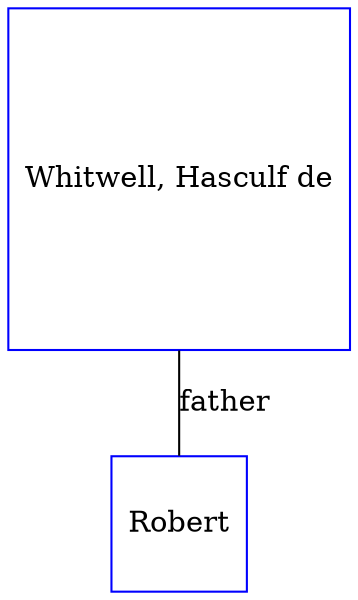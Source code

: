 digraph D {
    edge [dir=none];    node [shape=box];    "011095"   [label="Whitwell, Hasculf de", shape=box, regular=1, color="blue"] ;
"011094"   [label="Robert", shape=box, regular=1, color="blue"] ;
011095->011094 [label="father",arrowsize=0.0]; 
}